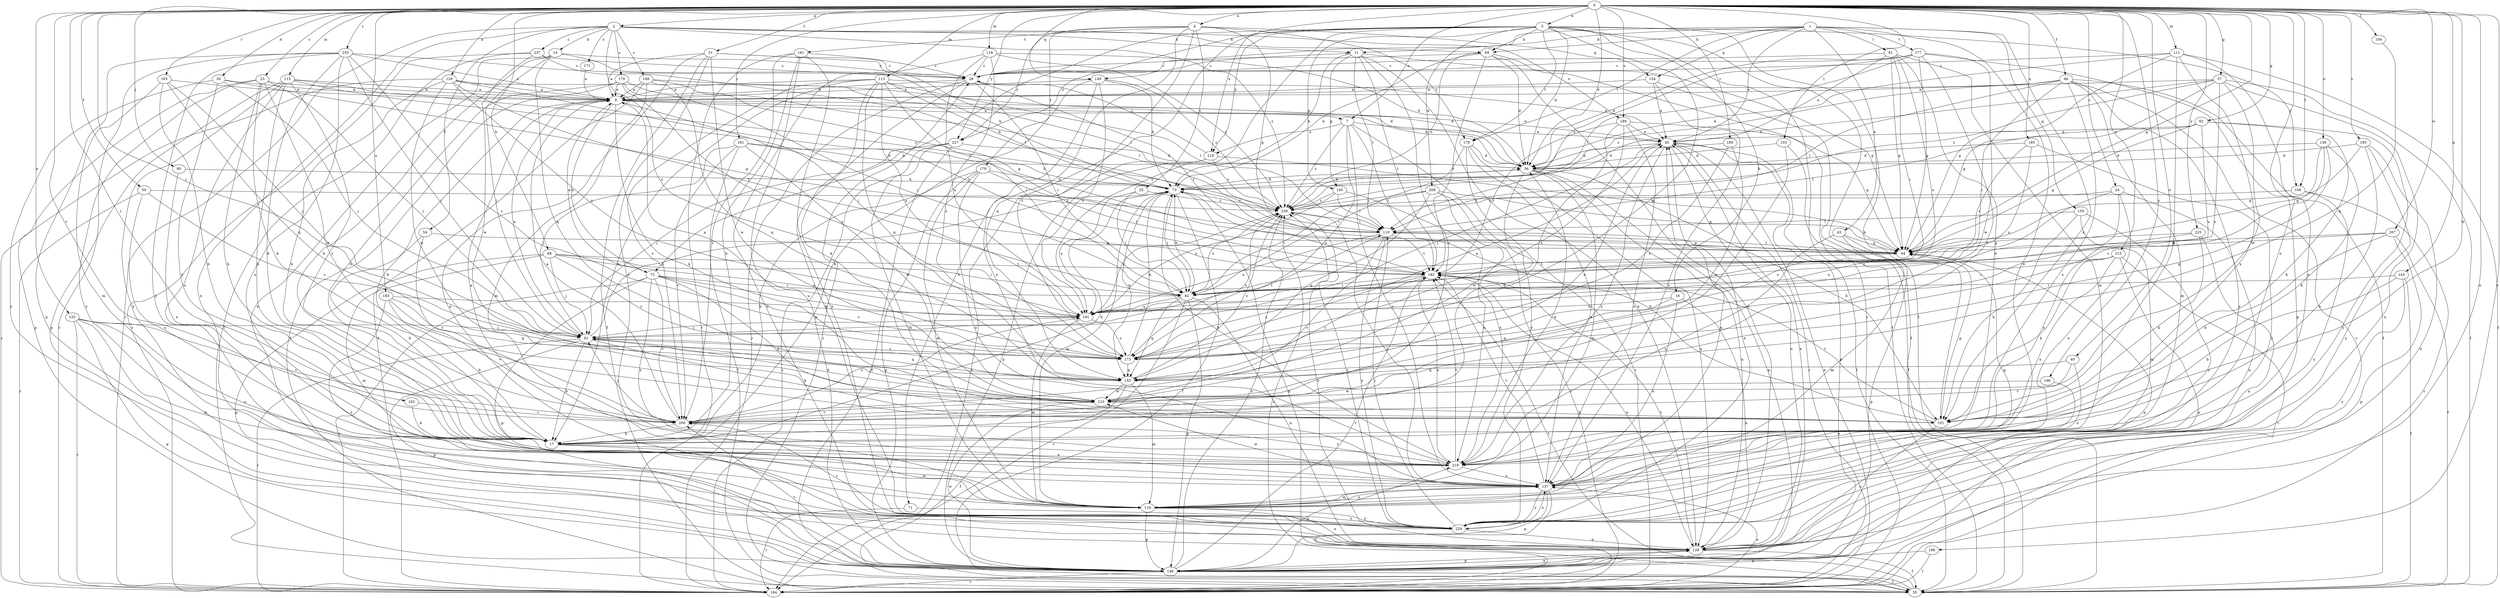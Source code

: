 strict digraph  {
0;
1;
2;
3;
4;
7;
8;
11;
14;
16;
17;
23;
24;
25;
26;
30;
36;
40;
43;
45;
46;
50;
51;
54;
55;
57;
62;
64;
68;
69;
71;
72;
73;
81;
82;
90;
91;
101;
103;
104;
106;
110;
111;
113;
115;
118;
119;
120;
125;
128;
136;
137;
143;
145;
146;
149;
150;
154;
155;
160;
161;
162;
163;
164;
166;
168;
170;
171;
173;
177;
178;
179;
181;
182;
183;
185;
189;
191;
193;
198;
200;
207;
208;
210;
213;
218;
219;
225;
227;
229;
233;
237;
239;
0 -> 2  [label=a];
0 -> 3  [label=a];
0 -> 4  [label=a];
0 -> 7  [label=a];
0 -> 23  [label=c];
0 -> 24  [label=c];
0 -> 30  [label=d];
0 -> 36  [label=d];
0 -> 40  [label=e];
0 -> 46  [label=f];
0 -> 50  [label=f];
0 -> 51  [label=f];
0 -> 57  [label=g];
0 -> 62  [label=g];
0 -> 64  [label=g];
0 -> 68  [label=h];
0 -> 90  [label=j];
0 -> 91  [label=j];
0 -> 101  [label=k];
0 -> 103  [label=l];
0 -> 104  [label=l];
0 -> 106  [label=l];
0 -> 111  [label=m];
0 -> 113  [label=m];
0 -> 115  [label=m];
0 -> 118  [label=m];
0 -> 120  [label=n];
0 -> 125  [label=n];
0 -> 128  [label=n];
0 -> 136  [label=o];
0 -> 137  [label=o];
0 -> 143  [label=p];
0 -> 149  [label=q];
0 -> 160  [label=r];
0 -> 161  [label=r];
0 -> 162  [label=r];
0 -> 163  [label=r];
0 -> 166  [label=s];
0 -> 183  [label=u];
0 -> 185  [label=u];
0 -> 189  [label=u];
0 -> 193  [label=v];
0 -> 198  [label=v];
0 -> 200  [label=v];
0 -> 207  [label=w];
0 -> 213  [label=x];
0 -> 218  [label=x];
0 -> 225  [label=y];
0 -> 227  [label=y];
0 -> 233  [label=z];
1 -> 11  [label=b];
1 -> 43  [label=e];
1 -> 45  [label=e];
1 -> 69  [label=h];
1 -> 81  [label=i];
1 -> 101  [label=k];
1 -> 137  [label=o];
1 -> 149  [label=q];
1 -> 150  [label=q];
1 -> 154  [label=q];
1 -> 177  [label=t];
1 -> 178  [label=t];
2 -> 11  [label=b];
2 -> 14  [label=b];
2 -> 54  [label=f];
2 -> 69  [label=h];
2 -> 128  [label=n];
2 -> 164  [label=r];
2 -> 168  [label=s];
2 -> 170  [label=s];
2 -> 171  [label=s];
2 -> 189  [label=u];
2 -> 191  [label=u];
2 -> 237  [label=z];
2 -> 239  [label=z];
3 -> 16  [label=b];
3 -> 36  [label=d];
3 -> 55  [label=f];
3 -> 69  [label=h];
3 -> 71  [label=h];
3 -> 72  [label=h];
3 -> 101  [label=k];
3 -> 106  [label=l];
3 -> 145  [label=p];
3 -> 164  [label=r];
3 -> 173  [label=s];
3 -> 178  [label=t];
3 -> 191  [label=u];
3 -> 208  [label=w];
3 -> 218  [label=x];
3 -> 227  [label=y];
4 -> 25  [label=c];
4 -> 64  [label=g];
4 -> 154  [label=q];
4 -> 155  [label=q];
4 -> 173  [label=s];
4 -> 178  [label=t];
4 -> 179  [label=t];
4 -> 181  [label=t];
4 -> 227  [label=y];
7 -> 45  [label=e];
7 -> 137  [label=o];
7 -> 173  [label=s];
7 -> 182  [label=t];
7 -> 218  [label=x];
7 -> 229  [label=y];
7 -> 239  [label=z];
8 -> 7  [label=a];
8 -> 17  [label=b];
8 -> 36  [label=d];
8 -> 45  [label=e];
8 -> 72  [label=h];
8 -> 82  [label=i];
8 -> 101  [label=k];
11 -> 26  [label=c];
11 -> 64  [label=g];
11 -> 73  [label=h];
11 -> 110  [label=l];
11 -> 128  [label=n];
11 -> 145  [label=p];
11 -> 182  [label=t];
11 -> 200  [label=v];
14 -> 17  [label=b];
14 -> 26  [label=c];
14 -> 73  [label=h];
14 -> 91  [label=j];
14 -> 128  [label=n];
14 -> 155  [label=q];
16 -> 128  [label=n];
16 -> 137  [label=o];
16 -> 155  [label=q];
16 -> 191  [label=u];
17 -> 73  [label=h];
17 -> 119  [label=m];
17 -> 219  [label=x];
23 -> 8  [label=a];
23 -> 17  [label=b];
23 -> 91  [label=j];
23 -> 101  [label=k];
23 -> 146  [label=p];
23 -> 210  [label=w];
23 -> 229  [label=y];
24 -> 128  [label=n];
24 -> 137  [label=o];
24 -> 173  [label=s];
24 -> 219  [label=x];
24 -> 239  [label=z];
25 -> 82  [label=i];
25 -> 191  [label=u];
25 -> 239  [label=z];
26 -> 8  [label=a];
26 -> 82  [label=i];
26 -> 164  [label=r];
26 -> 182  [label=t];
26 -> 229  [label=y];
30 -> 8  [label=a];
30 -> 64  [label=g];
30 -> 91  [label=j];
30 -> 219  [label=x];
30 -> 229  [label=y];
36 -> 73  [label=h];
36 -> 101  [label=k];
36 -> 119  [label=m];
36 -> 128  [label=n];
36 -> 146  [label=p];
36 -> 210  [label=w];
40 -> 137  [label=o];
40 -> 155  [label=q];
40 -> 200  [label=v];
43 -> 64  [label=g];
43 -> 119  [label=m];
43 -> 146  [label=p];
43 -> 219  [label=x];
45 -> 36  [label=d];
45 -> 55  [label=f];
45 -> 91  [label=j];
45 -> 128  [label=n];
45 -> 146  [label=p];
45 -> 164  [label=r];
45 -> 219  [label=x];
46 -> 8  [label=a];
46 -> 55  [label=f];
46 -> 82  [label=i];
46 -> 110  [label=l];
46 -> 119  [label=m];
46 -> 164  [label=r];
46 -> 219  [label=x];
46 -> 229  [label=y];
46 -> 239  [label=z];
50 -> 164  [label=r];
50 -> 173  [label=s];
50 -> 219  [label=x];
50 -> 239  [label=z];
51 -> 8  [label=a];
51 -> 26  [label=c];
51 -> 55  [label=f];
51 -> 110  [label=l];
51 -> 128  [label=n];
51 -> 137  [label=o];
51 -> 210  [label=w];
54 -> 17  [label=b];
54 -> 64  [label=g];
54 -> 200  [label=v];
55 -> 26  [label=c];
55 -> 73  [label=h];
55 -> 182  [label=t];
57 -> 8  [label=a];
57 -> 55  [label=f];
57 -> 64  [label=g];
57 -> 73  [label=h];
57 -> 128  [label=n];
57 -> 173  [label=s];
57 -> 210  [label=w];
57 -> 239  [label=z];
62 -> 45  [label=e];
62 -> 64  [label=g];
62 -> 101  [label=k];
62 -> 110  [label=l];
62 -> 191  [label=u];
62 -> 229  [label=y];
64 -> 110  [label=l];
64 -> 146  [label=p];
64 -> 182  [label=t];
68 -> 82  [label=i];
68 -> 91  [label=j];
68 -> 119  [label=m];
68 -> 146  [label=p];
68 -> 173  [label=s];
68 -> 182  [label=t];
68 -> 191  [label=u];
69 -> 26  [label=c];
69 -> 36  [label=d];
69 -> 55  [label=f];
69 -> 73  [label=h];
69 -> 128  [label=n];
69 -> 182  [label=t];
69 -> 239  [label=z];
71 -> 164  [label=r];
71 -> 229  [label=y];
72 -> 8  [label=a];
72 -> 82  [label=i];
72 -> 101  [label=k];
72 -> 146  [label=p];
72 -> 164  [label=r];
72 -> 173  [label=s];
72 -> 191  [label=u];
72 -> 200  [label=v];
72 -> 219  [label=x];
73 -> 36  [label=d];
73 -> 55  [label=f];
73 -> 82  [label=i];
73 -> 119  [label=m];
73 -> 155  [label=q];
73 -> 239  [label=z];
81 -> 17  [label=b];
81 -> 26  [label=c];
81 -> 45  [label=e];
81 -> 64  [label=g];
81 -> 82  [label=i];
81 -> 119  [label=m];
81 -> 191  [label=u];
82 -> 73  [label=h];
82 -> 128  [label=n];
82 -> 146  [label=p];
82 -> 155  [label=q];
82 -> 164  [label=r];
82 -> 191  [label=u];
82 -> 239  [label=z];
90 -> 73  [label=h];
90 -> 219  [label=x];
91 -> 8  [label=a];
91 -> 17  [label=b];
91 -> 73  [label=h];
91 -> 101  [label=k];
91 -> 110  [label=l];
91 -> 146  [label=p];
91 -> 155  [label=q];
91 -> 164  [label=r];
91 -> 173  [label=s];
91 -> 210  [label=w];
101 -> 64  [label=g];
101 -> 73  [label=h];
101 -> 128  [label=n];
101 -> 182  [label=t];
103 -> 36  [label=d];
103 -> 55  [label=f];
103 -> 200  [label=v];
104 -> 155  [label=q];
106 -> 164  [label=r];
106 -> 229  [label=y];
106 -> 239  [label=z];
110 -> 64  [label=g];
110 -> 182  [label=t];
110 -> 191  [label=u];
110 -> 200  [label=v];
110 -> 229  [label=y];
111 -> 26  [label=c];
111 -> 55  [label=f];
111 -> 64  [label=g];
111 -> 73  [label=h];
111 -> 101  [label=k];
111 -> 137  [label=o];
111 -> 219  [label=x];
113 -> 8  [label=a];
113 -> 17  [label=b];
113 -> 45  [label=e];
113 -> 73  [label=h];
113 -> 82  [label=i];
113 -> 101  [label=k];
113 -> 110  [label=l];
113 -> 155  [label=q];
113 -> 191  [label=u];
113 -> 200  [label=v];
115 -> 8  [label=a];
115 -> 17  [label=b];
115 -> 137  [label=o];
115 -> 146  [label=p];
115 -> 182  [label=t];
115 -> 200  [label=v];
115 -> 229  [label=y];
115 -> 239  [label=z];
118 -> 26  [label=c];
118 -> 36  [label=d];
118 -> 128  [label=n];
118 -> 173  [label=s];
118 -> 191  [label=u];
118 -> 239  [label=z];
119 -> 45  [label=e];
119 -> 128  [label=n];
119 -> 137  [label=o];
119 -> 146  [label=p];
119 -> 229  [label=y];
120 -> 8  [label=a];
120 -> 17  [label=b];
120 -> 36  [label=d];
120 -> 110  [label=l];
120 -> 164  [label=r];
120 -> 182  [label=t];
120 -> 191  [label=u];
120 -> 210  [label=w];
125 -> 91  [label=j];
125 -> 119  [label=m];
125 -> 137  [label=o];
125 -> 146  [label=p];
125 -> 164  [label=r];
125 -> 200  [label=v];
128 -> 45  [label=e];
128 -> 55  [label=f];
128 -> 146  [label=p];
128 -> 182  [label=t];
128 -> 239  [label=z];
136 -> 36  [label=d];
136 -> 64  [label=g];
136 -> 101  [label=k];
136 -> 155  [label=q];
136 -> 173  [label=s];
137 -> 64  [label=g];
137 -> 119  [label=m];
137 -> 146  [label=p];
137 -> 164  [label=r];
137 -> 182  [label=t];
137 -> 210  [label=w];
137 -> 229  [label=y];
143 -> 17  [label=b];
143 -> 55  [label=f];
143 -> 82  [label=i];
143 -> 229  [label=y];
145 -> 110  [label=l];
145 -> 191  [label=u];
145 -> 219  [label=x];
145 -> 239  [label=z];
146 -> 55  [label=f];
146 -> 128  [label=n];
146 -> 164  [label=r];
146 -> 182  [label=t];
146 -> 200  [label=v];
146 -> 210  [label=w];
146 -> 219  [label=x];
146 -> 239  [label=z];
149 -> 8  [label=a];
149 -> 17  [label=b];
149 -> 73  [label=h];
149 -> 191  [label=u];
149 -> 219  [label=x];
149 -> 239  [label=z];
150 -> 101  [label=k];
150 -> 110  [label=l];
150 -> 119  [label=m];
150 -> 229  [label=y];
154 -> 8  [label=a];
154 -> 45  [label=e];
154 -> 55  [label=f];
154 -> 137  [label=o];
155 -> 55  [label=f];
155 -> 119  [label=m];
155 -> 182  [label=t];
155 -> 210  [label=w];
155 -> 239  [label=z];
160 -> 36  [label=d];
160 -> 173  [label=s];
160 -> 210  [label=w];
161 -> 36  [label=d];
161 -> 55  [label=f];
161 -> 73  [label=h];
161 -> 91  [label=j];
161 -> 200  [label=v];
161 -> 210  [label=w];
162 -> 17  [label=b];
162 -> 200  [label=v];
163 -> 8  [label=a];
163 -> 17  [label=b];
163 -> 91  [label=j];
163 -> 119  [label=m];
163 -> 155  [label=q];
164 -> 45  [label=e];
164 -> 137  [label=o];
164 -> 239  [label=z];
166 -> 137  [label=o];
166 -> 210  [label=w];
168 -> 8  [label=a];
168 -> 36  [label=d];
168 -> 110  [label=l];
168 -> 119  [label=m];
168 -> 155  [label=q];
168 -> 164  [label=r];
170 -> 8  [label=a];
170 -> 17  [label=b];
170 -> 55  [label=f];
170 -> 64  [label=g];
170 -> 82  [label=i];
170 -> 173  [label=s];
171 -> 8  [label=a];
173 -> 8  [label=a];
173 -> 45  [label=e];
173 -> 73  [label=h];
173 -> 155  [label=q];
177 -> 26  [label=c];
177 -> 36  [label=d];
177 -> 64  [label=g];
177 -> 110  [label=l];
177 -> 146  [label=p];
177 -> 200  [label=v];
177 -> 210  [label=w];
177 -> 239  [label=z];
178 -> 36  [label=d];
178 -> 82  [label=i];
178 -> 128  [label=n];
178 -> 137  [label=o];
178 -> 164  [label=r];
179 -> 17  [label=b];
179 -> 73  [label=h];
179 -> 119  [label=m];
179 -> 137  [label=o];
179 -> 146  [label=p];
179 -> 182  [label=t];
181 -> 17  [label=b];
181 -> 26  [label=c];
181 -> 128  [label=n];
181 -> 146  [label=p];
181 -> 164  [label=r];
181 -> 200  [label=v];
182 -> 82  [label=i];
182 -> 128  [label=n];
182 -> 173  [label=s];
182 -> 219  [label=x];
183 -> 17  [label=b];
183 -> 155  [label=q];
183 -> 191  [label=u];
183 -> 200  [label=v];
183 -> 229  [label=y];
185 -> 36  [label=d];
185 -> 182  [label=t];
185 -> 191  [label=u];
185 -> 229  [label=y];
189 -> 17  [label=b];
189 -> 45  [label=e];
189 -> 64  [label=g];
189 -> 137  [label=o];
189 -> 173  [label=s];
189 -> 182  [label=t];
191 -> 91  [label=j];
191 -> 119  [label=m];
191 -> 173  [label=s];
191 -> 239  [label=z];
193 -> 36  [label=d];
193 -> 64  [label=g];
193 -> 128  [label=n];
193 -> 219  [label=x];
193 -> 229  [label=y];
198 -> 146  [label=p];
198 -> 164  [label=r];
200 -> 8  [label=a];
200 -> 17  [label=b];
200 -> 91  [label=j];
200 -> 191  [label=u];
207 -> 55  [label=f];
207 -> 64  [label=g];
207 -> 82  [label=i];
207 -> 101  [label=k];
207 -> 146  [label=p];
208 -> 64  [label=g];
208 -> 82  [label=i];
208 -> 155  [label=q];
208 -> 164  [label=r];
208 -> 219  [label=x];
208 -> 239  [label=z];
210 -> 45  [label=e];
210 -> 91  [label=j];
210 -> 101  [label=k];
210 -> 200  [label=v];
213 -> 82  [label=i];
213 -> 101  [label=k];
213 -> 146  [label=p];
213 -> 164  [label=r];
213 -> 182  [label=t];
213 -> 219  [label=x];
218 -> 26  [label=c];
218 -> 64  [label=g];
218 -> 146  [label=p];
218 -> 164  [label=r];
218 -> 239  [label=z];
219 -> 8  [label=a];
219 -> 36  [label=d];
219 -> 73  [label=h];
219 -> 137  [label=o];
219 -> 182  [label=t];
219 -> 200  [label=v];
225 -> 64  [label=g];
225 -> 101  [label=k];
225 -> 128  [label=n];
225 -> 191  [label=u];
227 -> 36  [label=d];
227 -> 55  [label=f];
227 -> 91  [label=j];
227 -> 119  [label=m];
227 -> 164  [label=r];
229 -> 45  [label=e];
229 -> 110  [label=l];
229 -> 128  [label=n];
229 -> 137  [label=o];
229 -> 200  [label=v];
229 -> 239  [label=z];
233 -> 8  [label=a];
233 -> 17  [label=b];
233 -> 26  [label=c];
233 -> 91  [label=j];
233 -> 137  [label=o];
233 -> 146  [label=p];
233 -> 164  [label=r];
233 -> 173  [label=s];
233 -> 229  [label=y];
237 -> 26  [label=c];
237 -> 55  [label=f];
237 -> 110  [label=l];
237 -> 164  [label=r];
237 -> 210  [label=w];
239 -> 110  [label=l];
239 -> 137  [label=o];
239 -> 173  [label=s];
}
